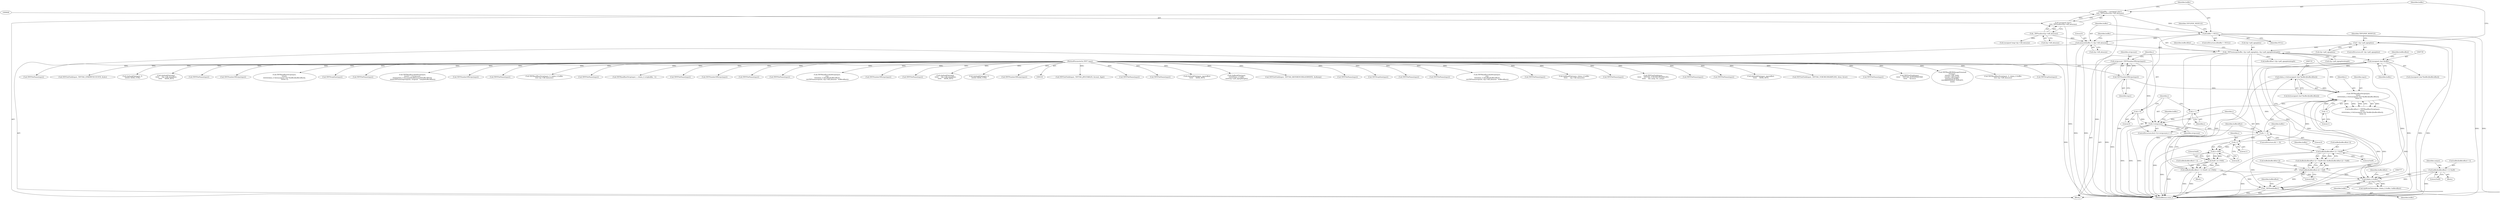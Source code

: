 digraph "0_libtiff_83a4b92815ea04969d494416eaae3d4c6b338e4a#diff-c8b4b355f9b5c06d585b23138e1c185f_4@API" {
"1000780" [label="(Call,_TIFFfree(buffer))"];
"1000747" [label="(Call,buffer[bufferoffset-1]==0xd9)"];
"1000679" [label="(Call,_TIFFmemcpy(buffer, t2p->pdf_ojpegdata, t2p->pdf_ojpegdatalength))"];
"1000673" [label="(Call,memset(buffer, 0, t2p->tiff_datasize))"];
"1000652" [label="(Call,buffer==NULL)"];
"1000643" [label="(Call,buffer = (unsigned char*)\n\t\t\t\t\t_TIFFmalloc(t2p->tiff_datasize))"];
"1000645" [label="(Call,(unsigned char*)\n\t\t\t\t\t_TIFFmalloc(t2p->tiff_datasize))"];
"1000647" [label="(Call,_TIFFmalloc(t2p->tiff_datasize))"];
"1000626" [label="(Call,! t2p->pdf_ojpegdata)"];
"1000738" [label="(Call,(unsigned char*)buffer)"];
"1000717" [label="(Call,buffer[bufferoffset++]=(0xd0 | ((i-1)%8)))"];
"1000722" [label="(Call,0xd0 | ((i-1)%8))"];
"1000724" [label="(Call,(i-1)%8)"];
"1000725" [label="(Call,i-1)"];
"1000707" [label="(Call,i != 0)"];
"1000700" [label="(Call,i<stripcount)"];
"1000697" [label="(Call,i=0)"];
"1000703" [label="(Call,i++)"];
"1000731" [label="(Call,TIFFReadRawStrip(input, \n\t\t\t\t\t\ti, \n\t\t\t\t\t\t(tdata_t) &(((unsigned char*)buffer)[bufferoffset]), \n\t\t\t\t\t\t-1))"];
"1000694" [label="(Call,TIFFNumberOfStrips(input))"];
"1000105" [label="(MethodParameterIn,TIFF* input)"];
"1000734" [label="(Call,(tdata_t) &(((unsigned char*)buffer)[bufferoffset]))"];
"1000742" [label="(Call,-1)"];
"1000692" [label="(Call,stripcount=TIFFNumberOfStrips(input))"];
"1000768" [label="(Call,buffer[bufferoffset++]=0xd9)"];
"1000754" [label="(Call,buffer[bufferoffset-2]==0xff)"];
"1000776" [label="(Call,(tdata_t) buffer)"];
"1000761" [label="(Block,)"];
"1000845" [label="(Call,TIFFGetField(input, TIFFTAG_JPEGTABLES, &count, &jpt))"];
"1000723" [label="(Literal,0xd0)"];
"1001159" [label="(Call,TIFFFileName(input))"];
"1000913" [label="(Call,TIFFFileName(input))"];
"1000699" [label="(Literal,0)"];
"1000681" [label="(Call,t2p->pdf_ojpegdata)"];
"1000753" [label="(Literal,0xd9)"];
"1000477" [label="(Call,t2pSeekFile(input, inputoffset,\n\t\t\t\t\t\t     SEEK_SET))"];
"1000464" [label="(Call,t2pReadFile(input,\n\t\t\t\t\t\t(tdata_t) buffer,\n\t\t\t\t\t\tt2p->pdf_ojpegiflength))"];
"1000680" [label="(Identifier,buffer)"];
"1000694" [label="(Call,TIFFNumberOfStrips(input))"];
"1000684" [label="(Call,t2p->pdf_ojpegdatalength)"];
"1000675" [label="(Literal,0)"];
"1000741" [label="(Identifier,bufferoffset)"];
"1000713" [label="(Identifier,buffer)"];
"1001719" [label="(Call,TIFFGetField(input, TIFFTAG_REFERENCEBLACKWHITE, &xfloatp))"];
"1000734" [label="(Call,(tdata_t) &(((unsigned char*)buffer)[bufferoffset]))"];
"1000749" [label="(Identifier,buffer)"];
"1000702" [label="(Identifier,stripcount)"];
"1000688" [label="(Identifier,bufferoffset)"];
"1001093" [label="(Call,TIFFFileName(input))"];
"1000748" [label="(Call,buffer[bufferoffset-1])"];
"1000703" [label="(Call,i++)"];
"1000632" [label="(Identifier,TIFF2PDF_MODULE)"];
"1000726" [label="(Identifier,i)"];
"1000776" [label="(Call,(tdata_t) buffer)"];
"1000736" [label="(Call,&(((unsigned char*)buffer)[bufferoffset]))"];
"1000625" [label="(ControlStructure,if(! t2p->pdf_ojpegdata))"];
"1001118" [label="(Call,TIFFStripSize(input))"];
"1000645" [label="(Call,(unsigned char*)\n\t\t\t\t\t_TIFFmalloc(t2p->tiff_datasize))"];
"1001263" [label="(Call,TIFFFileName(input))"];
"1000634" [label="(Call,TIFFFileName(input))"];
"1000780" [label="(Call,_TIFFfree(buffer))"];
"1001067" [label="(Call,TIFFReadEncodedStrip(input, \n\t\t\t\ti, \n\t\t\t\t(tdata_t) &buffer[bufferoffset], \n\t\t\t\tTIFFmin(stripsize, t2p->tiff_datasize - bufferoffset)))"];
"1000769" [label="(Call,buffer[bufferoffset++])"];
"1001566" [label="(Call,TIFFFileName(input))"];
"1000422" [label="(Call,t2pReadFile(input, (tdata_t) buffer,\n\t\t\t\t\t\t     t2p->tiff_datasize))"];
"1000708" [label="(Identifier,i)"];
"1000774" [label="(Call,t2pWriteFile(output, (tdata_t) buffer, bufferoffset))"];
"1000746" [label="(Call,(buffer[bufferoffset-1]==0xd9) && (buffer[bufferoffset-2]==0xff))"];
"1000760" [label="(Literal,0xff)"];
"1000687" [label="(Call,bufferoffset=t2p->pdf_ojpegdatalength)"];
"1000231" [label="(Call,TIFFFileName(input))"];
"1000481" [label="(Call,TIFFGetField(input,\n\t\t\t\t\t\t     TIFFTAG_YCBCRSUBSAMPLING,\n\t\t\t\t\t\t     &h_samp, &v_samp))"];
"1001424" [label="(Call,TIFFFileName(input))"];
"1000964" [label="(Call,TIFFFileName(input))"];
"1000697" [label="(Call,i=0)"];
"1000730" [label="(Identifier,bufferoffset)"];
"1000674" [label="(Identifier,buffer)"];
"1000733" [label="(Identifier,i)"];
"1000731" [label="(Call,TIFFReadRawStrip(input, \n\t\t\t\t\t\ti, \n\t\t\t\t\t\t(tdata_t) &(((unsigned char*)buffer)[bufferoffset]), \n\t\t\t\t\t\t-1))"];
"1000430" [label="(Call,t2pSeekFile(input, inputoffset,\n\t\t\t\t\t\t     SEEK_SET))"];
"1001945" [label="(MethodReturn,tsize_t)"];
"1000710" [label="(Block,)"];
"1000105" [label="(MethodParameterIn,TIFF* input)"];
"1000659" [label="(Call,(unsigned long) t2p->tiff_datasize)"];
"1001694" [label="(Call,TIFFGetField(input, TIFFTAG_YCBCRSUBSAMPLING, &hor, &ver))"];
"1000695" [label="(Identifier,input)"];
"1000664" [label="(Call,TIFFFileName(input))"];
"1000644" [label="(Identifier,buffer)"];
"1000529" [label="(Call,TIFFGetField(input,\n\t\t\t\t\t\t     TIFFTAG_ROWSPERSTRIP,\n\t\t\t\t\t\t     &rows))"];
"1000778" [label="(Identifier,buffer)"];
"1001549" [label="(Call,TIFFReadRGBAImageOriented(\n\t\t\t\tinput, \n\t\t\t\tt2p->tiff_width, \n\t\t\t\tt2p->tiff_length, \n\t\t\t\t(uint32*)buffer, \n\t\t\t\tORIENTATION_TOPLEFT,\n\t\t\t\t0))"];
"1000722" [label="(Call,0xd0 | ((i-1)%8))"];
"1000696" [label="(ControlStructure,for(i=0;i<stripcount;i++))"];
"1000692" [label="(Call,stripcount=TIFFNumberOfStrips(input))"];
"1000743" [label="(Literal,1)"];
"1000240" [label="(Call,TIFFReadRawStrip(input, 0, (tdata_t) buffer,\n\t\t\t\t\t t2p->tiff_datasize))"];
"1000701" [label="(Identifier,i)"];
"1000724" [label="(Call,(i-1)%8)"];
"1001049" [label="(Call,TIFFStripSize(input))"];
"1000627" [label="(Call,t2p->pdf_ojpegdata)"];
"1000779" [label="(Identifier,bufferoffset)"];
"1001531" [label="(Call,TIFFFileName(input))"];
"1000704" [label="(Identifier,i)"];
"1000626" [label="(Call,! t2p->pdf_ojpegdata)"];
"1000718" [label="(Call,buffer[bufferoffset++])"];
"1000725" [label="(Call,i-1)"];
"1000872" [label="(Call,TIFFGetField(input, TIFFTAG_STRIPBYTECOUNTS, &sbc))"];
"1000673" [label="(Call,memset(buffer, 0, t2p->tiff_datasize))"];
"1000717" [label="(Call,buffer[bufferoffset++]=(0xd0 | ((i-1)%8)))"];
"1000706" [label="(ControlStructure,if(i != 0))"];
"1000783" [label="(Identifier,bufferoffset)"];
"1000768" [label="(Call,buffer[bufferoffset++]=0xd9)"];
"1000624" [label="(Block,)"];
"1000709" [label="(Literal,0)"];
"1000643" [label="(Call,buffer = (unsigned char*)\n\t\t\t\t\t_TIFFmalloc(t2p->tiff_datasize))"];
"1000700" [label="(Call,i<stripcount)"];
"1000729" [label="(Call,bufferoffset+=TIFFReadRawStrip(input, \n\t\t\t\t\t\ti, \n\t\t\t\t\t\t(tdata_t) &(((unsigned char*)buffer)[bufferoffset]), \n\t\t\t\t\t\t-1))"];
"1000452" [label="(Call,t2pSeekFile(input, 0,\n\t\t\t\t\t\t\t\t SEEK_CUR))"];
"1000773" [label="(Literal,0xd9)"];
"1000781" [label="(Identifier,buffer)"];
"1000456" [label="(Call,t2pSeekFile(input,\n\t\t\t\t\t\t     t2p->tiff_dataoffset,\n\t\t\t\t\t\t     SEEK_SET))"];
"1000648" [label="(Call,t2p->tiff_datasize)"];
"1000828" [label="(Call,TIFFFileName(input))"];
"1000742" [label="(Call,-1)"];
"1000563" [label="(Call,TIFFNumberOfStrips(input))"];
"1000727" [label="(Literal,1)"];
"1000600" [label="(Call,TIFFReadRawStrip(input, \n\t\t\t\t\t\t\ti, \n\t\t\t\t\t\t\t(tdata_t) &(((unsigned char*)buffer)[bufferoffset]), \n\t\t\t\t\t\t\t-1))"];
"1000652" [label="(Call,buffer==NULL)"];
"1001329" [label="(Call,TIFFStripSize(input))"];
"1000654" [label="(Identifier,NULL)"];
"1000303" [label="(Call,TIFFFileName(input))"];
"1000775" [label="(Identifier,output)"];
"1000756" [label="(Identifier,buffer)"];
"1000693" [label="(Identifier,stripcount)"];
"1000657" [label="(Identifier,TIFF2PDF_MODULE)"];
"1001231" [label="(Call,TIFFReadEncodedStrip(input, \n\t\t\t\t\t\t\ti + j*stripcount, \n\t\t\t\t\t\t\t(tdata_t) &(samplebuffer[samplebufferoffset]), \n\t\t\t\t\t\t\tTIFFmin(sepstripsize, stripsize - samplebufferoffset)))"];
"1000647" [label="(Call,_TIFFmalloc(t2p->tiff_datasize))"];
"1000651" [label="(ControlStructure,if(buffer==NULL))"];
"1001122" [label="(Call,TIFFNumberOfStrips(input))"];
"1000754" [label="(Call,buffer[bufferoffset-2]==0xff)"];
"1000738" [label="(Call,(unsigned char*)buffer)"];
"1000388" [label="(Call,TIFFFileName(input))"];
"1000728" [label="(Literal,8)"];
"1000318" [label="(Call,TIFFReadRawStrip(input, 0, (tdata_t) buffer,\n\t\t\t\t\t t2p->tiff_datasize))"];
"1000707" [label="(Call,i != 0)"];
"1000679" [label="(Call,_TIFFmemcpy(buffer, t2p->pdf_ojpegdata, t2p->pdf_ojpegdatalength))"];
"1001373" [label="(Call,TIFFFileName(input))"];
"1000936" [label="(Call,TIFFReadRawStrip(input, i, (tdata_t) stripbuffer, -1))"];
"1001032" [label="(Call,TIFFFileName(input))"];
"1001333" [label="(Call,TIFFNumberOfStrips(input))"];
"1001741" [label="(Call,TIFFFileName(input))"];
"1000698" [label="(Identifier,i)"];
"1001312" [label="(Call,TIFFFileName(input))"];
"1000676" [label="(Call,t2p->tiff_datasize)"];
"1001347" [label="(Call,TIFFReadEncodedStrip(input, \n\t\t\t\ti, \n\t\t\t\t(tdata_t) &buffer[bufferoffset], \n\t\t\t\tTIFFmin(stripsize, t2p->tiff_datasize - bufferoffset)))"];
"1001053" [label="(Call,TIFFNumberOfStrips(input))"];
"1000732" [label="(Identifier,input)"];
"1000747" [label="(Call,buffer[bufferoffset-1]==0xd9)"];
"1001193" [label="(Call,TIFFFileName(input))"];
"1000416" [label="(Call,t2pSeekFile(input,\n\t\t\t\t\t\t     t2p->tiff_dataoffset,\n\t\t\t\t\t\t     SEEK_SET))"];
"1000653" [label="(Identifier,buffer)"];
"1000412" [label="(Call,t2pSeekFile(input, 0,\n\t\t\t\t\t\t\t\t SEEK_CUR))"];
"1000737" [label="(Call,((unsigned char*)buffer)[bufferoffset])"];
"1000755" [label="(Call,buffer[bufferoffset-2])"];
"1000870" [label="(Call,TIFFNumberOfStrips(input))"];
"1000740" [label="(Identifier,buffer)"];
"1000780" -> "1000624"  [label="AST: "];
"1000780" -> "1000781"  [label="CFG: "];
"1000781" -> "1000780"  [label="AST: "];
"1000783" -> "1000780"  [label="CFG: "];
"1000780" -> "1001945"  [label="DDG: "];
"1000780" -> "1001945"  [label="DDG: "];
"1000747" -> "1000780"  [label="DDG: "];
"1000768" -> "1000780"  [label="DDG: "];
"1000754" -> "1000780"  [label="DDG: "];
"1000717" -> "1000780"  [label="DDG: "];
"1000776" -> "1000780"  [label="DDG: "];
"1000747" -> "1000746"  [label="AST: "];
"1000747" -> "1000753"  [label="CFG: "];
"1000748" -> "1000747"  [label="AST: "];
"1000753" -> "1000747"  [label="AST: "];
"1000756" -> "1000747"  [label="CFG: "];
"1000746" -> "1000747"  [label="CFG: "];
"1000747" -> "1001945"  [label="DDG: "];
"1000747" -> "1000746"  [label="DDG: "];
"1000747" -> "1000746"  [label="DDG: "];
"1000679" -> "1000747"  [label="DDG: "];
"1000738" -> "1000747"  [label="DDG: "];
"1000747" -> "1000776"  [label="DDG: "];
"1000679" -> "1000624"  [label="AST: "];
"1000679" -> "1000684"  [label="CFG: "];
"1000680" -> "1000679"  [label="AST: "];
"1000681" -> "1000679"  [label="AST: "];
"1000684" -> "1000679"  [label="AST: "];
"1000688" -> "1000679"  [label="CFG: "];
"1000679" -> "1001945"  [label="DDG: "];
"1000679" -> "1001945"  [label="DDG: "];
"1000673" -> "1000679"  [label="DDG: "];
"1000626" -> "1000679"  [label="DDG: "];
"1000679" -> "1000687"  [label="DDG: "];
"1000679" -> "1000738"  [label="DDG: "];
"1000679" -> "1000754"  [label="DDG: "];
"1000679" -> "1000776"  [label="DDG: "];
"1000673" -> "1000624"  [label="AST: "];
"1000673" -> "1000676"  [label="CFG: "];
"1000674" -> "1000673"  [label="AST: "];
"1000675" -> "1000673"  [label="AST: "];
"1000676" -> "1000673"  [label="AST: "];
"1000680" -> "1000673"  [label="CFG: "];
"1000673" -> "1001945"  [label="DDG: "];
"1000673" -> "1001945"  [label="DDG: "];
"1000652" -> "1000673"  [label="DDG: "];
"1000647" -> "1000673"  [label="DDG: "];
"1000652" -> "1000651"  [label="AST: "];
"1000652" -> "1000654"  [label="CFG: "];
"1000653" -> "1000652"  [label="AST: "];
"1000654" -> "1000652"  [label="AST: "];
"1000657" -> "1000652"  [label="CFG: "];
"1000674" -> "1000652"  [label="CFG: "];
"1000652" -> "1001945"  [label="DDG: "];
"1000652" -> "1001945"  [label="DDG: "];
"1000652" -> "1001945"  [label="DDG: "];
"1000643" -> "1000652"  [label="DDG: "];
"1000643" -> "1000624"  [label="AST: "];
"1000643" -> "1000645"  [label="CFG: "];
"1000644" -> "1000643"  [label="AST: "];
"1000645" -> "1000643"  [label="AST: "];
"1000653" -> "1000643"  [label="CFG: "];
"1000643" -> "1001945"  [label="DDG: "];
"1000645" -> "1000643"  [label="DDG: "];
"1000645" -> "1000647"  [label="CFG: "];
"1000646" -> "1000645"  [label="AST: "];
"1000647" -> "1000645"  [label="AST: "];
"1000645" -> "1001945"  [label="DDG: "];
"1000647" -> "1000645"  [label="DDG: "];
"1000647" -> "1000648"  [label="CFG: "];
"1000648" -> "1000647"  [label="AST: "];
"1000647" -> "1000659"  [label="DDG: "];
"1000626" -> "1000625"  [label="AST: "];
"1000626" -> "1000627"  [label="CFG: "];
"1000627" -> "1000626"  [label="AST: "];
"1000632" -> "1000626"  [label="CFG: "];
"1000644" -> "1000626"  [label="CFG: "];
"1000626" -> "1001945"  [label="DDG: "];
"1000626" -> "1001945"  [label="DDG: "];
"1000738" -> "1000737"  [label="AST: "];
"1000738" -> "1000740"  [label="CFG: "];
"1000739" -> "1000738"  [label="AST: "];
"1000740" -> "1000738"  [label="AST: "];
"1000741" -> "1000738"  [label="CFG: "];
"1000738" -> "1000734"  [label="DDG: "];
"1000717" -> "1000738"  [label="DDG: "];
"1000738" -> "1000754"  [label="DDG: "];
"1000738" -> "1000776"  [label="DDG: "];
"1000717" -> "1000710"  [label="AST: "];
"1000717" -> "1000722"  [label="CFG: "];
"1000718" -> "1000717"  [label="AST: "];
"1000722" -> "1000717"  [label="AST: "];
"1000730" -> "1000717"  [label="CFG: "];
"1000717" -> "1001945"  [label="DDG: "];
"1000717" -> "1001945"  [label="DDG: "];
"1000722" -> "1000717"  [label="DDG: "];
"1000722" -> "1000717"  [label="DDG: "];
"1000717" -> "1000776"  [label="DDG: "];
"1000722" -> "1000724"  [label="CFG: "];
"1000723" -> "1000722"  [label="AST: "];
"1000724" -> "1000722"  [label="AST: "];
"1000722" -> "1001945"  [label="DDG: "];
"1000724" -> "1000722"  [label="DDG: "];
"1000724" -> "1000722"  [label="DDG: "];
"1000724" -> "1000728"  [label="CFG: "];
"1000725" -> "1000724"  [label="AST: "];
"1000728" -> "1000724"  [label="AST: "];
"1000724" -> "1001945"  [label="DDG: "];
"1000725" -> "1000724"  [label="DDG: "];
"1000725" -> "1000724"  [label="DDG: "];
"1000725" -> "1000727"  [label="CFG: "];
"1000726" -> "1000725"  [label="AST: "];
"1000727" -> "1000725"  [label="AST: "];
"1000728" -> "1000725"  [label="CFG: "];
"1000707" -> "1000725"  [label="DDG: "];
"1000725" -> "1000731"  [label="DDG: "];
"1000707" -> "1000706"  [label="AST: "];
"1000707" -> "1000709"  [label="CFG: "];
"1000708" -> "1000707"  [label="AST: "];
"1000709" -> "1000707"  [label="AST: "];
"1000713" -> "1000707"  [label="CFG: "];
"1000730" -> "1000707"  [label="CFG: "];
"1000707" -> "1001945"  [label="DDG: "];
"1000700" -> "1000707"  [label="DDG: "];
"1000707" -> "1000731"  [label="DDG: "];
"1000700" -> "1000696"  [label="AST: "];
"1000700" -> "1000702"  [label="CFG: "];
"1000701" -> "1000700"  [label="AST: "];
"1000702" -> "1000700"  [label="AST: "];
"1000708" -> "1000700"  [label="CFG: "];
"1000749" -> "1000700"  [label="CFG: "];
"1000700" -> "1001945"  [label="DDG: "];
"1000700" -> "1001945"  [label="DDG: "];
"1000700" -> "1001945"  [label="DDG: "];
"1000697" -> "1000700"  [label="DDG: "];
"1000703" -> "1000700"  [label="DDG: "];
"1000692" -> "1000700"  [label="DDG: "];
"1000697" -> "1000696"  [label="AST: "];
"1000697" -> "1000699"  [label="CFG: "];
"1000698" -> "1000697"  [label="AST: "];
"1000699" -> "1000697"  [label="AST: "];
"1000701" -> "1000697"  [label="CFG: "];
"1000703" -> "1000696"  [label="AST: "];
"1000703" -> "1000704"  [label="CFG: "];
"1000704" -> "1000703"  [label="AST: "];
"1000701" -> "1000703"  [label="CFG: "];
"1000731" -> "1000703"  [label="DDG: "];
"1000731" -> "1000729"  [label="AST: "];
"1000731" -> "1000742"  [label="CFG: "];
"1000732" -> "1000731"  [label="AST: "];
"1000733" -> "1000731"  [label="AST: "];
"1000734" -> "1000731"  [label="AST: "];
"1000742" -> "1000731"  [label="AST: "];
"1000729" -> "1000731"  [label="CFG: "];
"1000731" -> "1001945"  [label="DDG: "];
"1000731" -> "1001945"  [label="DDG: "];
"1000731" -> "1001945"  [label="DDG: "];
"1000731" -> "1000729"  [label="DDG: "];
"1000731" -> "1000729"  [label="DDG: "];
"1000731" -> "1000729"  [label="DDG: "];
"1000731" -> "1000729"  [label="DDG: "];
"1000694" -> "1000731"  [label="DDG: "];
"1000105" -> "1000731"  [label="DDG: "];
"1000734" -> "1000731"  [label="DDG: "];
"1000742" -> "1000731"  [label="DDG: "];
"1000694" -> "1000692"  [label="AST: "];
"1000694" -> "1000695"  [label="CFG: "];
"1000695" -> "1000694"  [label="AST: "];
"1000692" -> "1000694"  [label="CFG: "];
"1000694" -> "1001945"  [label="DDG: "];
"1000694" -> "1000692"  [label="DDG: "];
"1000105" -> "1000694"  [label="DDG: "];
"1000105" -> "1000103"  [label="AST: "];
"1000105" -> "1001945"  [label="DDG: "];
"1000105" -> "1000231"  [label="DDG: "];
"1000105" -> "1000240"  [label="DDG: "];
"1000105" -> "1000303"  [label="DDG: "];
"1000105" -> "1000318"  [label="DDG: "];
"1000105" -> "1000388"  [label="DDG: "];
"1000105" -> "1000412"  [label="DDG: "];
"1000105" -> "1000416"  [label="DDG: "];
"1000105" -> "1000422"  [label="DDG: "];
"1000105" -> "1000430"  [label="DDG: "];
"1000105" -> "1000452"  [label="DDG: "];
"1000105" -> "1000456"  [label="DDG: "];
"1000105" -> "1000464"  [label="DDG: "];
"1000105" -> "1000477"  [label="DDG: "];
"1000105" -> "1000481"  [label="DDG: "];
"1000105" -> "1000529"  [label="DDG: "];
"1000105" -> "1000563"  [label="DDG: "];
"1000105" -> "1000600"  [label="DDG: "];
"1000105" -> "1000634"  [label="DDG: "];
"1000105" -> "1000664"  [label="DDG: "];
"1000105" -> "1000828"  [label="DDG: "];
"1000105" -> "1000845"  [label="DDG: "];
"1000105" -> "1000870"  [label="DDG: "];
"1000105" -> "1000872"  [label="DDG: "];
"1000105" -> "1000913"  [label="DDG: "];
"1000105" -> "1000936"  [label="DDG: "];
"1000105" -> "1000964"  [label="DDG: "];
"1000105" -> "1001032"  [label="DDG: "];
"1000105" -> "1001049"  [label="DDG: "];
"1000105" -> "1001053"  [label="DDG: "];
"1000105" -> "1001067"  [label="DDG: "];
"1000105" -> "1001093"  [label="DDG: "];
"1000105" -> "1001118"  [label="DDG: "];
"1000105" -> "1001122"  [label="DDG: "];
"1000105" -> "1001159"  [label="DDG: "];
"1000105" -> "1001193"  [label="DDG: "];
"1000105" -> "1001231"  [label="DDG: "];
"1000105" -> "1001263"  [label="DDG: "];
"1000105" -> "1001312"  [label="DDG: "];
"1000105" -> "1001329"  [label="DDG: "];
"1000105" -> "1001333"  [label="DDG: "];
"1000105" -> "1001347"  [label="DDG: "];
"1000105" -> "1001373"  [label="DDG: "];
"1000105" -> "1001424"  [label="DDG: "];
"1000105" -> "1001531"  [label="DDG: "];
"1000105" -> "1001549"  [label="DDG: "];
"1000105" -> "1001566"  [label="DDG: "];
"1000105" -> "1001694"  [label="DDG: "];
"1000105" -> "1001719"  [label="DDG: "];
"1000105" -> "1001741"  [label="DDG: "];
"1000734" -> "1000736"  [label="CFG: "];
"1000735" -> "1000734"  [label="AST: "];
"1000736" -> "1000734"  [label="AST: "];
"1000743" -> "1000734"  [label="CFG: "];
"1000734" -> "1001945"  [label="DDG: "];
"1000742" -> "1000743"  [label="CFG: "];
"1000743" -> "1000742"  [label="AST: "];
"1000692" -> "1000624"  [label="AST: "];
"1000693" -> "1000692"  [label="AST: "];
"1000698" -> "1000692"  [label="CFG: "];
"1000692" -> "1001945"  [label="DDG: "];
"1000768" -> "1000761"  [label="AST: "];
"1000768" -> "1000773"  [label="CFG: "];
"1000769" -> "1000768"  [label="AST: "];
"1000773" -> "1000768"  [label="AST: "];
"1000775" -> "1000768"  [label="CFG: "];
"1000768" -> "1001945"  [label="DDG: "];
"1000768" -> "1000776"  [label="DDG: "];
"1000754" -> "1000746"  [label="AST: "];
"1000754" -> "1000760"  [label="CFG: "];
"1000755" -> "1000754"  [label="AST: "];
"1000760" -> "1000754"  [label="AST: "];
"1000746" -> "1000754"  [label="CFG: "];
"1000754" -> "1001945"  [label="DDG: "];
"1000754" -> "1000746"  [label="DDG: "];
"1000754" -> "1000746"  [label="DDG: "];
"1000754" -> "1000776"  [label="DDG: "];
"1000776" -> "1000774"  [label="AST: "];
"1000776" -> "1000778"  [label="CFG: "];
"1000777" -> "1000776"  [label="AST: "];
"1000778" -> "1000776"  [label="AST: "];
"1000779" -> "1000776"  [label="CFG: "];
"1000776" -> "1000774"  [label="DDG: "];
}
